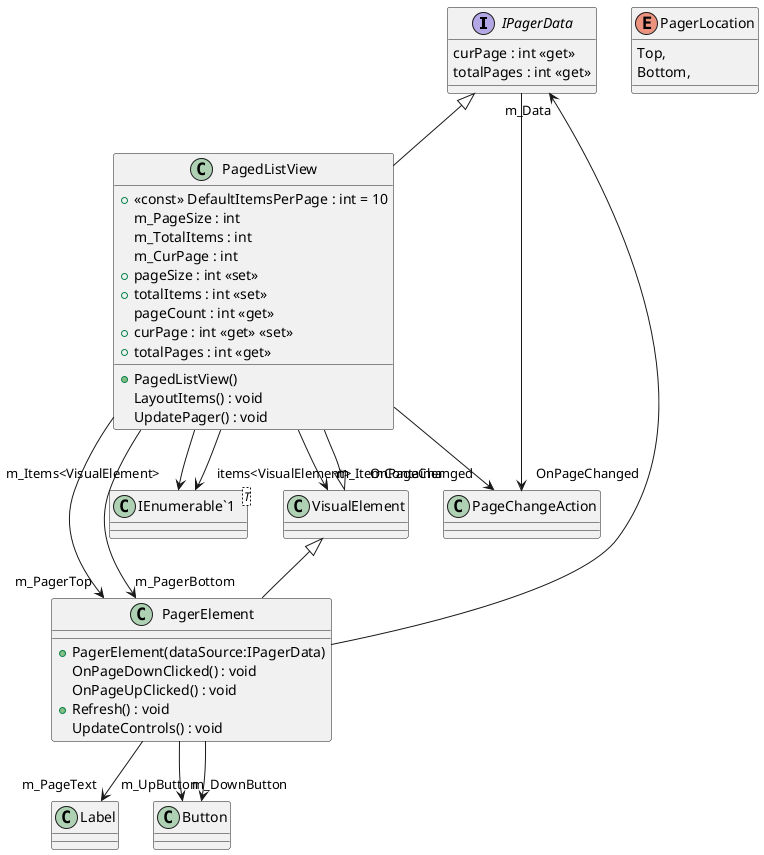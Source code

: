 @startuml
interface IPagerData {
    curPage : int <<get>>
    totalPages : int <<get>>
}
class PagerElement {
    + PagerElement(dataSource:IPagerData)
    OnPageDownClicked() : void
    OnPageUpClicked() : void
    + Refresh() : void
    UpdateControls() : void
}
enum PagerLocation {
    Top,
    Bottom,
}
class PagedListView {
    + <<const>> DefaultItemsPerPage : int = 10
    m_PageSize : int
    m_TotalItems : int
    m_CurPage : int
    + pageSize : int <<set>>
    + totalItems : int <<set>>
    + PagedListView()
    LayoutItems() : void
    UpdatePager() : void
    pageCount : int <<get>>
    + curPage : int <<get>> <<set>>
    + totalPages : int <<get>>
}
class "IEnumerable`1"<T> {
}
IPagerData --> "OnPageChanged" PageChangeAction
VisualElement <|-- PagerElement
PagerElement --> "m_Data" IPagerData
PagerElement --> "m_PageText" Label
PagerElement --> "m_DownButton" Button
PagerElement --> "m_UpButton" Button
VisualElement <|-- PagedListView
IPagerData <|-- PagedListView
PagedListView --> "m_ItemContainer" VisualElement
PagedListView --> "m_PagerTop" PagerElement
PagedListView --> "m_PagerBottom" PagerElement
PagedListView --> "m_Items<VisualElement>" "IEnumerable`1"
PagedListView --> "items<VisualElement>" "IEnumerable`1"
PagedListView --> "OnPageChanged" PageChangeAction
@enduml
